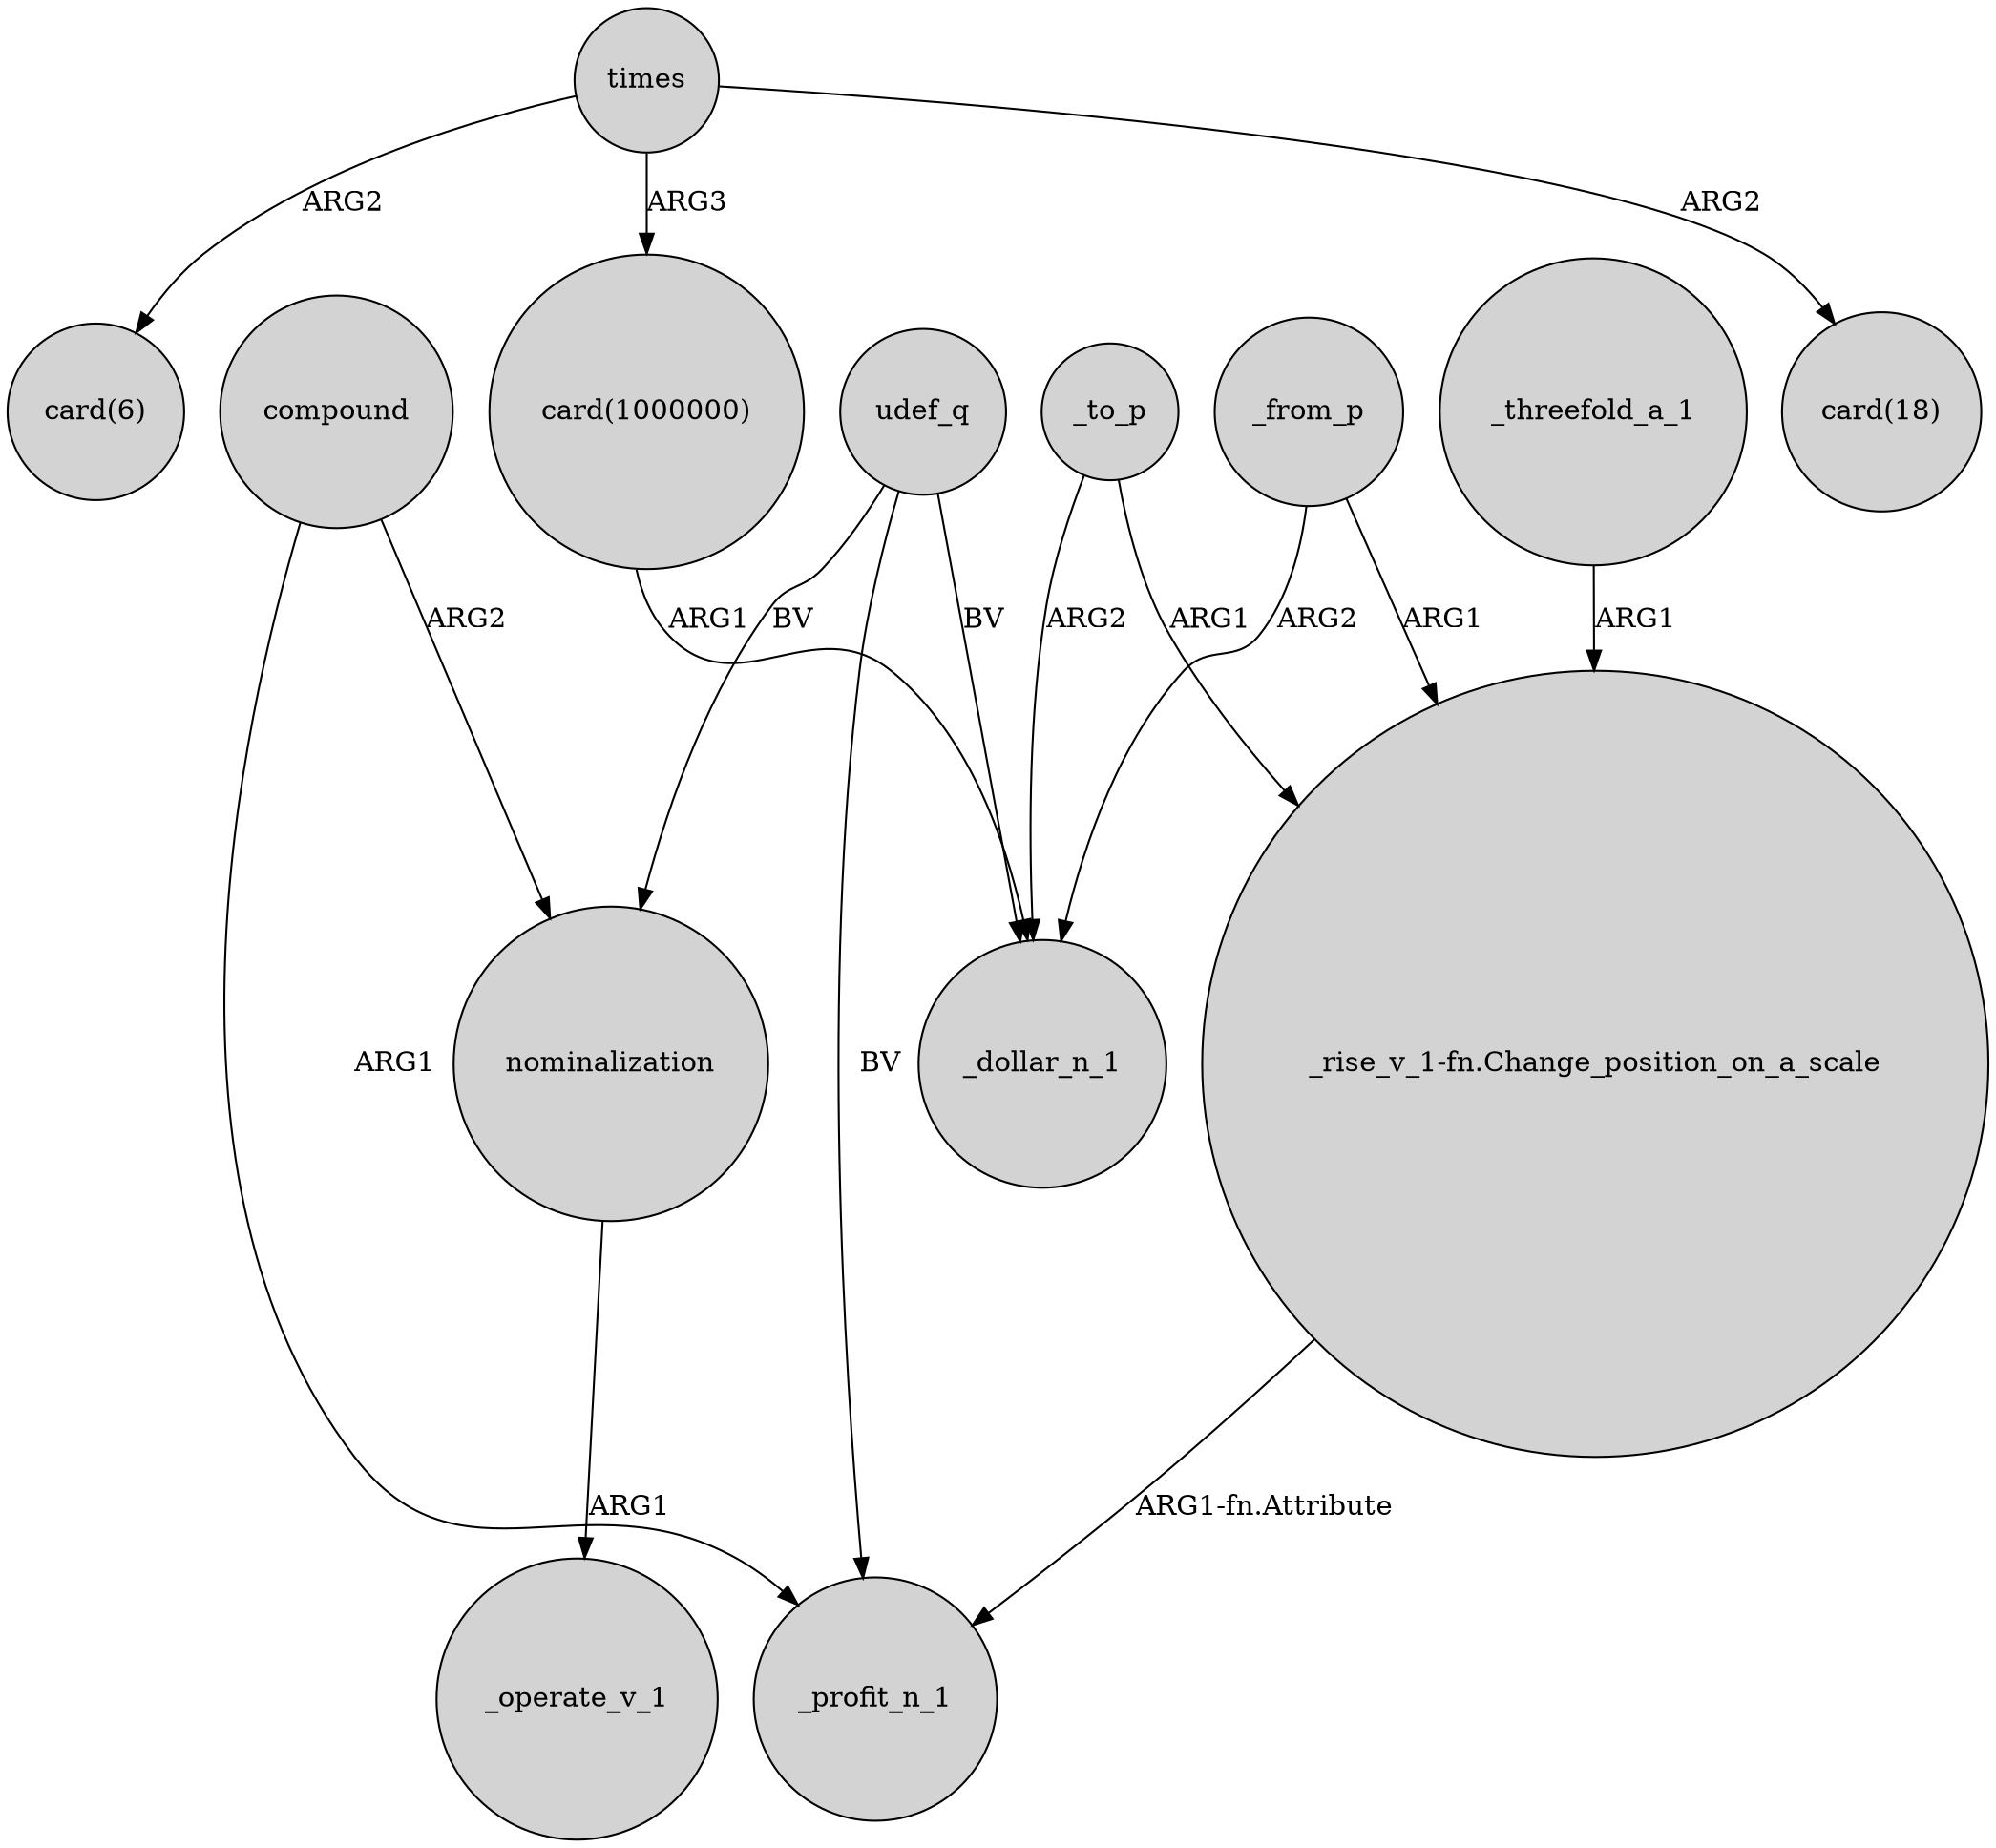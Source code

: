 digraph {
	node [shape=circle style=filled]
	times -> "card(6)" [label=ARG2]
	nominalization -> _operate_v_1 [label=ARG1]
	times -> "card(1000000)" [label=ARG3]
	udef_q -> _profit_n_1 [label=BV]
	_to_p -> "_rise_v_1-fn.Change_position_on_a_scale" [label=ARG1]
	"_rise_v_1-fn.Change_position_on_a_scale" -> _profit_n_1 [label="ARG1-fn.Attribute"]
	_to_p -> _dollar_n_1 [label=ARG2]
	compound -> _profit_n_1 [label=ARG1]
	udef_q -> _dollar_n_1 [label=BV]
	times -> "card(18)" [label=ARG2]
	"card(1000000)" -> _dollar_n_1 [label=ARG1]
	compound -> nominalization [label=ARG2]
	_from_p -> "_rise_v_1-fn.Change_position_on_a_scale" [label=ARG1]
	_from_p -> _dollar_n_1 [label=ARG2]
	_threefold_a_1 -> "_rise_v_1-fn.Change_position_on_a_scale" [label=ARG1]
	udef_q -> nominalization [label=BV]
}
